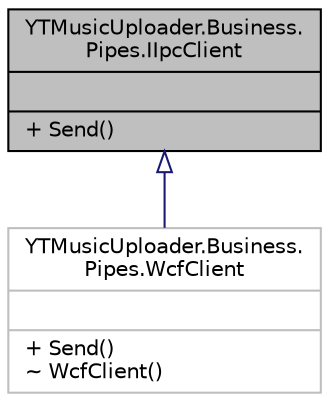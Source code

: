 digraph "YTMusicUploader.Business.Pipes.IIpcClient"
{
 // LATEX_PDF_SIZE
  edge [fontname="Helvetica",fontsize="10",labelfontname="Helvetica",labelfontsize="10"];
  node [fontname="Helvetica",fontsize="10",shape=record];
  Node1 [label="{YTMusicUploader.Business.\lPipes.IIpcClient\n||+ Send()\l}",height=0.2,width=0.4,color="black", fillcolor="grey75", style="filled", fontcolor="black",tooltip=" "];
  Node1 -> Node2 [dir="back",color="midnightblue",fontsize="10",style="solid",arrowtail="onormal",fontname="Helvetica"];
  Node2 [label="{YTMusicUploader.Business.\lPipes.WcfClient\n||+ Send()\l~ WcfClient()\l}",height=0.2,width=0.4,color="grey75", fillcolor="white", style="filled",tooltip="WCF Named pipe client - To Send data to an existing YTMusicUploader process"];
}
